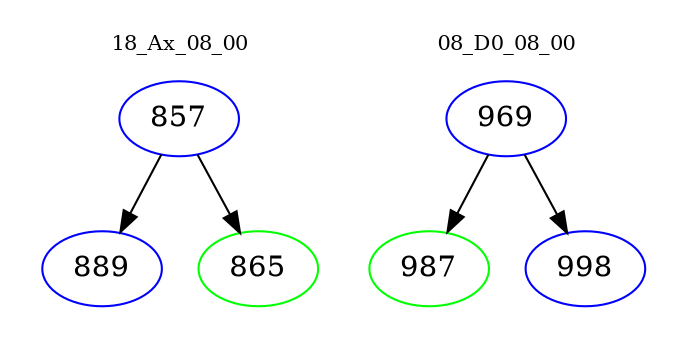 digraph{
subgraph cluster_0 {
color = white
label = "18_Ax_08_00";
fontsize=10;
T0_857 [label="857", color="blue"]
T0_857 -> T0_889 [color="black"]
T0_889 [label="889", color="blue"]
T0_857 -> T0_865 [color="black"]
T0_865 [label="865", color="green"]
}
subgraph cluster_1 {
color = white
label = "08_D0_08_00";
fontsize=10;
T1_969 [label="969", color="blue"]
T1_969 -> T1_987 [color="black"]
T1_987 [label="987", color="green"]
T1_969 -> T1_998 [color="black"]
T1_998 [label="998", color="blue"]
}
}
